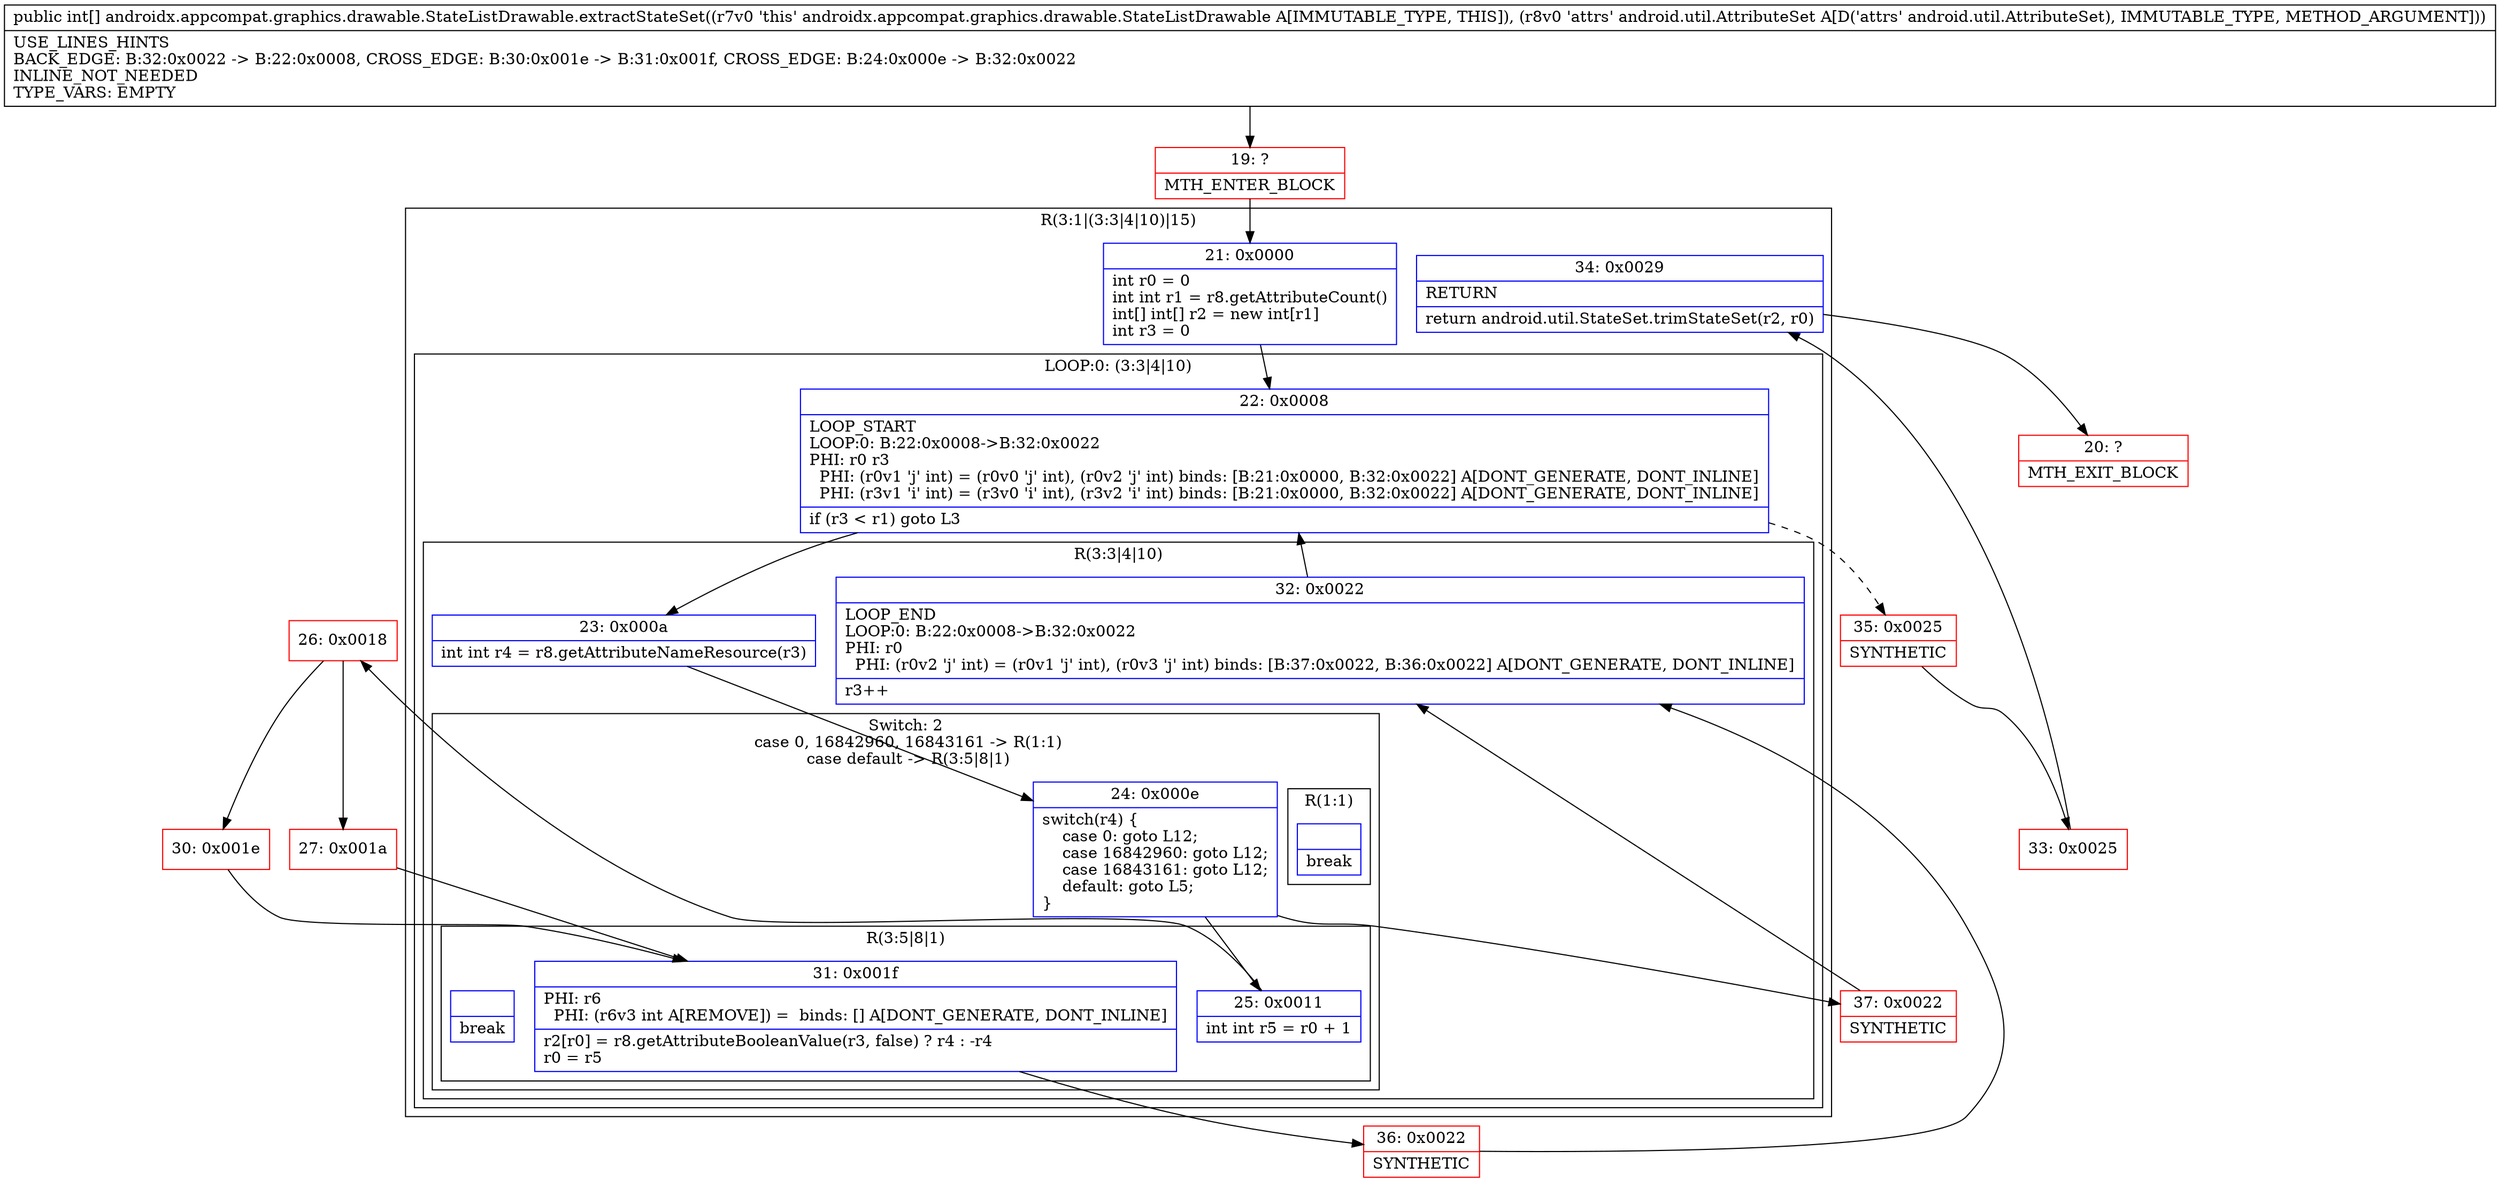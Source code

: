 digraph "CFG forandroidx.appcompat.graphics.drawable.StateListDrawable.extractStateSet(Landroid\/util\/AttributeSet;)[I" {
subgraph cluster_Region_1052990640 {
label = "R(3:1|(3:3|4|10)|15)";
node [shape=record,color=blue];
Node_21 [shape=record,label="{21\:\ 0x0000|int r0 = 0\lint int r1 = r8.getAttributeCount()\lint[] int[] r2 = new int[r1]\lint r3 = 0\l}"];
subgraph cluster_LoopRegion_1113354178 {
label = "LOOP:0: (3:3|4|10)";
node [shape=record,color=blue];
Node_22 [shape=record,label="{22\:\ 0x0008|LOOP_START\lLOOP:0: B:22:0x0008\-\>B:32:0x0022\lPHI: r0 r3 \l  PHI: (r0v1 'j' int) = (r0v0 'j' int), (r0v2 'j' int) binds: [B:21:0x0000, B:32:0x0022] A[DONT_GENERATE, DONT_INLINE]\l  PHI: (r3v1 'i' int) = (r3v0 'i' int), (r3v2 'i' int) binds: [B:21:0x0000, B:32:0x0022] A[DONT_GENERATE, DONT_INLINE]\l|if (r3 \< r1) goto L3\l}"];
subgraph cluster_Region_1324708729 {
label = "R(3:3|4|10)";
node [shape=record,color=blue];
Node_23 [shape=record,label="{23\:\ 0x000a|int int r4 = r8.getAttributeNameResource(r3)\l}"];
subgraph cluster_SwitchRegion_1786220747 {
label = "Switch: 2
 case 0, 16842960, 16843161 -> R(1:1)
 case default -> R(3:5|8|1)";
node [shape=record,color=blue];
Node_24 [shape=record,label="{24\:\ 0x000e|switch(r4) \{\l    case 0: goto L12;\l    case 16842960: goto L12;\l    case 16843161: goto L12;\l    default: goto L5;\l\}\l}"];
subgraph cluster_Region_1705399895 {
label = "R(1:1)";
node [shape=record,color=blue];
Node_InsnContainer_603109531 [shape=record,label="{|break\l}"];
}
subgraph cluster_Region_1847728985 {
label = "R(3:5|8|1)";
node [shape=record,color=blue];
Node_25 [shape=record,label="{25\:\ 0x0011|int int r5 = r0 + 1\l}"];
Node_31 [shape=record,label="{31\:\ 0x001f|PHI: r6 \l  PHI: (r6v3 int A[REMOVE]) =  binds: [] A[DONT_GENERATE, DONT_INLINE]\l|r2[r0] = r8.getAttributeBooleanValue(r3, false) ? r4 : \-r4\lr0 = r5\l}"];
Node_InsnContainer_493536507 [shape=record,label="{|break\l}"];
}
}
Node_32 [shape=record,label="{32\:\ 0x0022|LOOP_END\lLOOP:0: B:22:0x0008\-\>B:32:0x0022\lPHI: r0 \l  PHI: (r0v2 'j' int) = (r0v1 'j' int), (r0v3 'j' int) binds: [B:37:0x0022, B:36:0x0022] A[DONT_GENERATE, DONT_INLINE]\l|r3++\l}"];
}
}
Node_34 [shape=record,label="{34\:\ 0x0029|RETURN\l|return android.util.StateSet.trimStateSet(r2, r0)\l}"];
}
Node_19 [shape=record,color=red,label="{19\:\ ?|MTH_ENTER_BLOCK\l}"];
Node_26 [shape=record,color=red,label="{26\:\ 0x0018}"];
Node_27 [shape=record,color=red,label="{27\:\ 0x001a}"];
Node_36 [shape=record,color=red,label="{36\:\ 0x0022|SYNTHETIC\l}"];
Node_30 [shape=record,color=red,label="{30\:\ 0x001e}"];
Node_37 [shape=record,color=red,label="{37\:\ 0x0022|SYNTHETIC\l}"];
Node_35 [shape=record,color=red,label="{35\:\ 0x0025|SYNTHETIC\l}"];
Node_33 [shape=record,color=red,label="{33\:\ 0x0025}"];
Node_20 [shape=record,color=red,label="{20\:\ ?|MTH_EXIT_BLOCK\l}"];
MethodNode[shape=record,label="{public int[] androidx.appcompat.graphics.drawable.StateListDrawable.extractStateSet((r7v0 'this' androidx.appcompat.graphics.drawable.StateListDrawable A[IMMUTABLE_TYPE, THIS]), (r8v0 'attrs' android.util.AttributeSet A[D('attrs' android.util.AttributeSet), IMMUTABLE_TYPE, METHOD_ARGUMENT]))  | USE_LINES_HINTS\lBACK_EDGE: B:32:0x0022 \-\> B:22:0x0008, CROSS_EDGE: B:30:0x001e \-\> B:31:0x001f, CROSS_EDGE: B:24:0x000e \-\> B:32:0x0022\lINLINE_NOT_NEEDED\lTYPE_VARS: EMPTY\l}"];
MethodNode -> Node_19;Node_21 -> Node_22;
Node_22 -> Node_23;
Node_22 -> Node_35[style=dashed];
Node_23 -> Node_24;
Node_24 -> Node_25;
Node_24 -> Node_37;
Node_25 -> Node_26;
Node_31 -> Node_36;
Node_32 -> Node_22;
Node_34 -> Node_20;
Node_19 -> Node_21;
Node_26 -> Node_27;
Node_26 -> Node_30;
Node_27 -> Node_31;
Node_36 -> Node_32;
Node_30 -> Node_31;
Node_37 -> Node_32;
Node_35 -> Node_33;
Node_33 -> Node_34;
}

